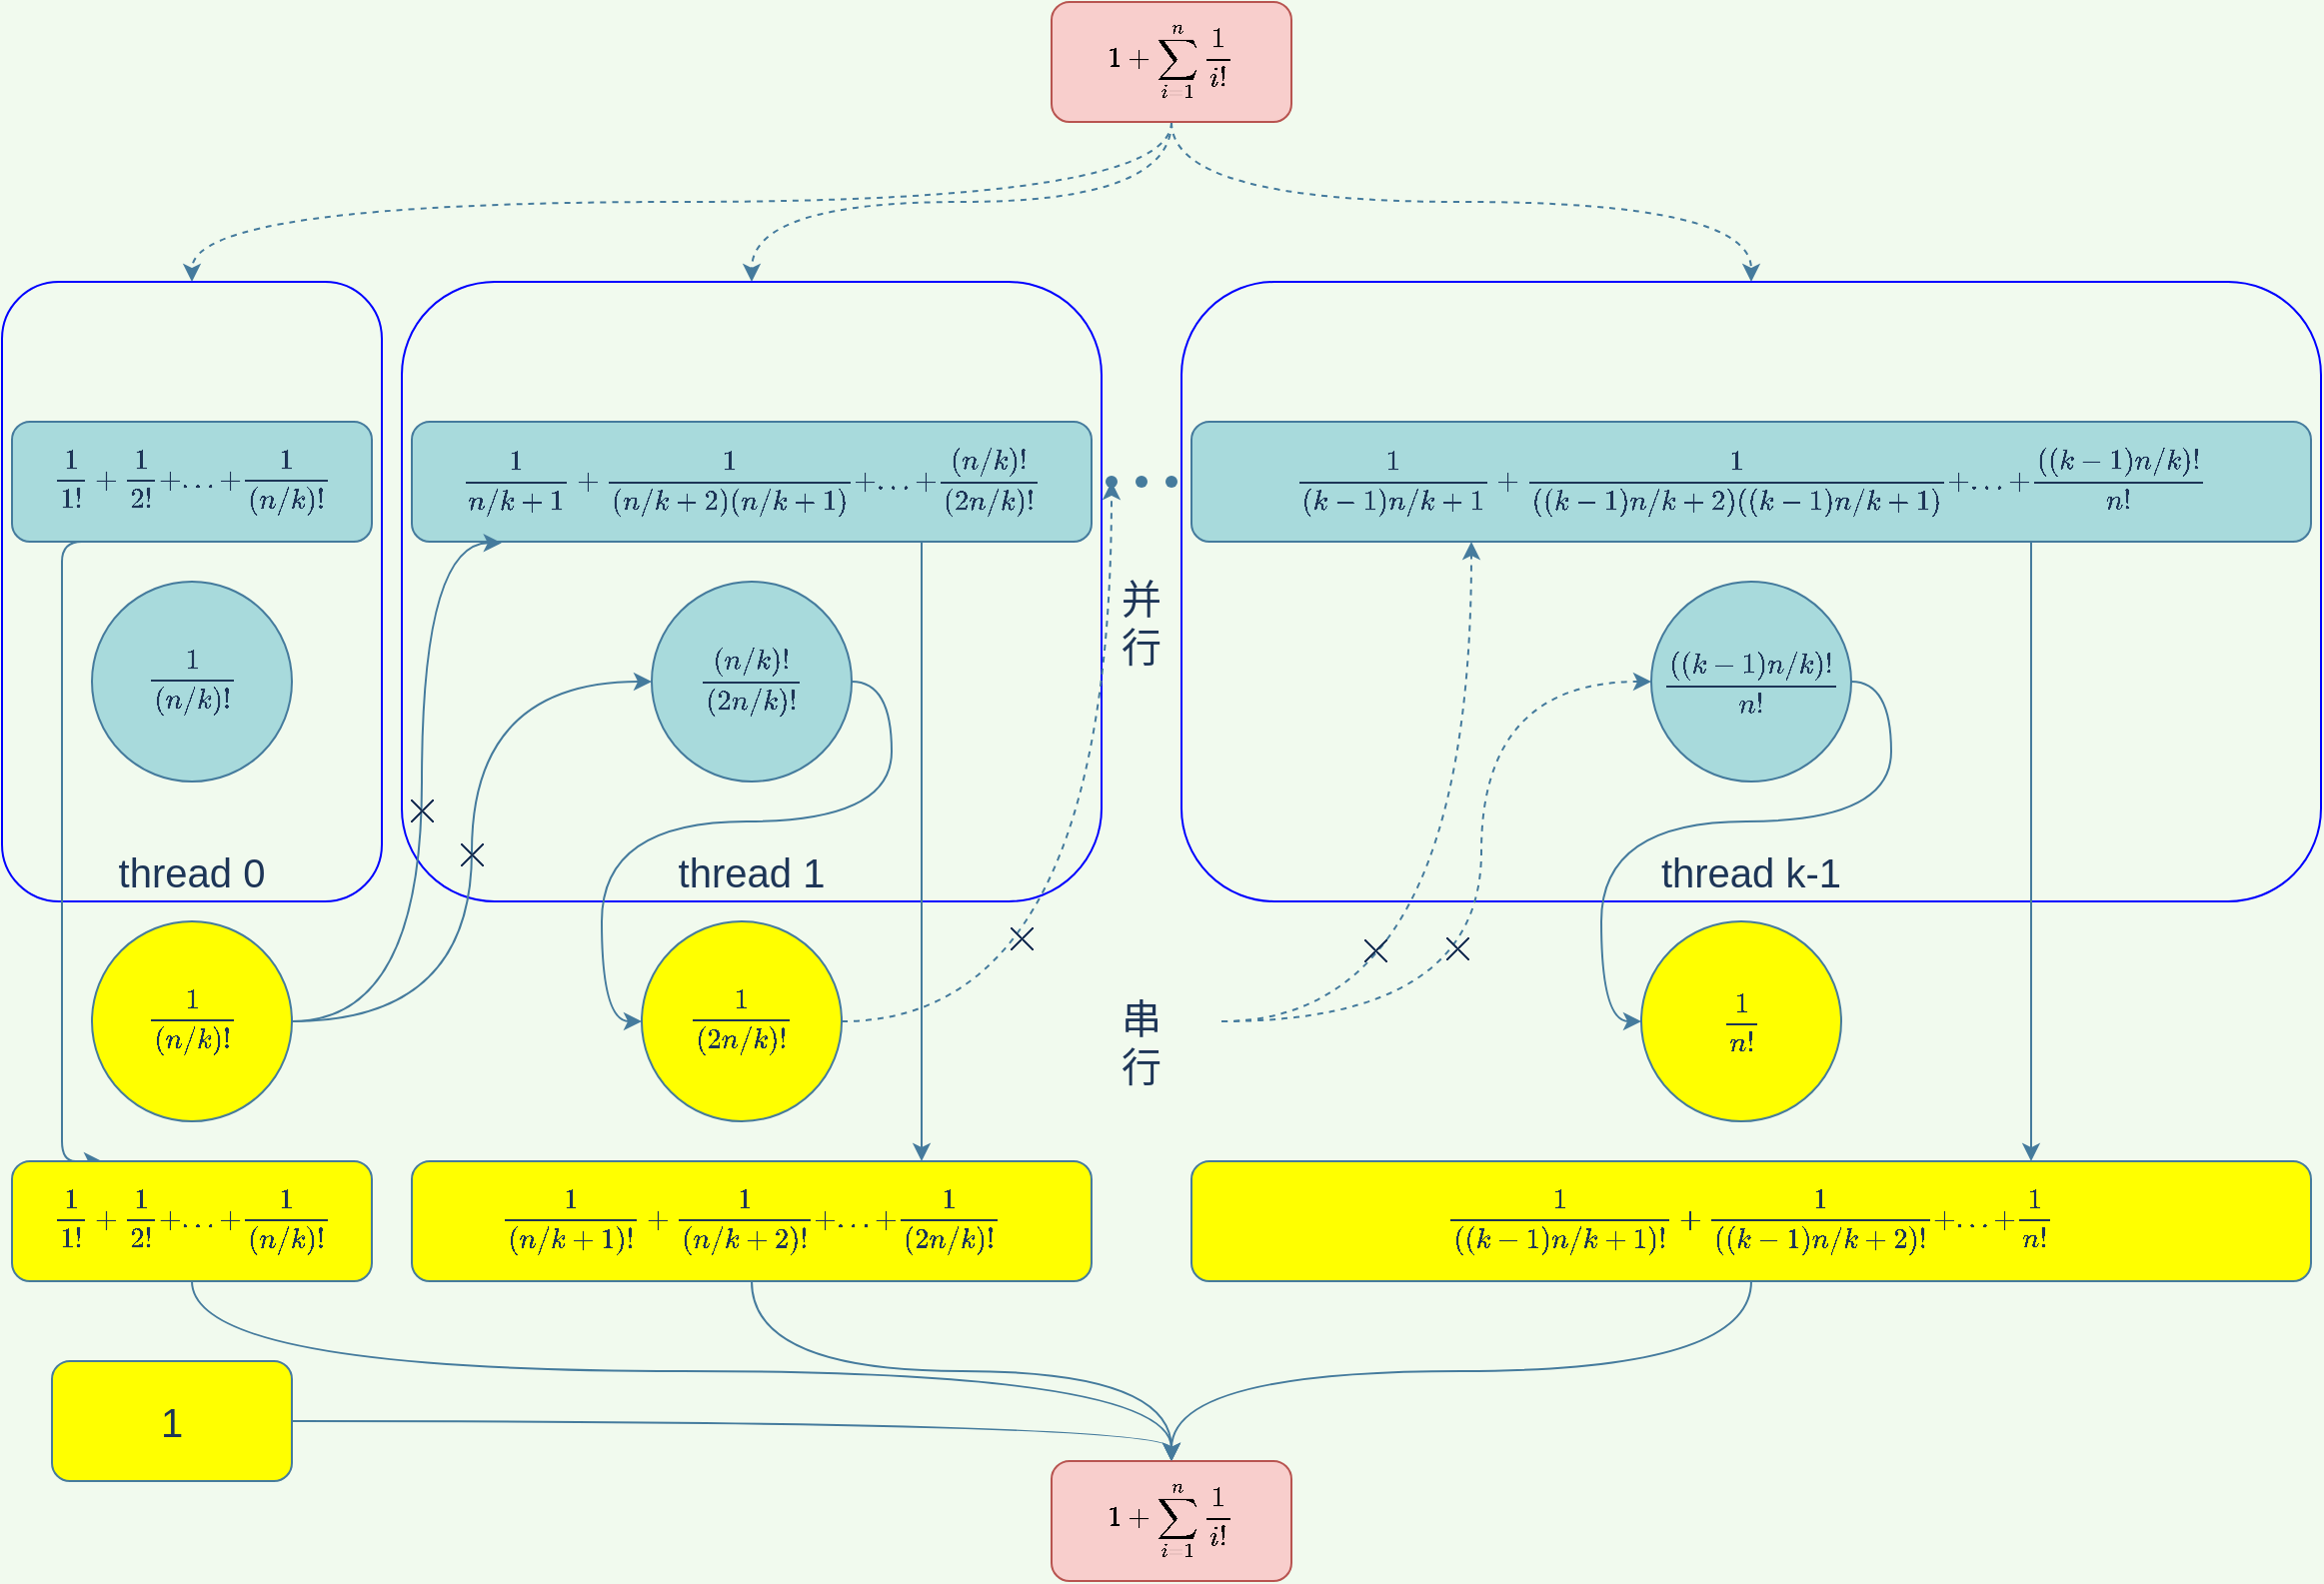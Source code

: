 <mxfile version="17.2.4" type="device"><diagram id="G7q3DF_01bSr7mI33gUc" name="第 1 页"><mxGraphModel dx="1422" dy="878" grid="1" gridSize="10" guides="1" tooltips="1" connect="1" arrows="1" fold="1" page="1" pageScale="1" pageWidth="1169" pageHeight="827" background="#F1FAEE" math="1" shadow="0"><root><mxCell id="0"/><mxCell id="1" parent="0"/><mxCell id="eIi7IVP3mdSaw68wEepV-25" value="&lt;font style=&quot;font-size: 20px&quot;&gt;thread k-1&lt;/font&gt;" style="rounded=1;whiteSpace=wrap;html=1;fillColor=none;verticalAlign=bottom;strokeColor=#0000FF;fontColor=#1D3557;" parent="1" vertex="1"><mxGeometry x="590" y="150" width="570" height="310" as="geometry"/></mxCell><mxCell id="eIi7IVP3mdSaw68wEepV-24" value="&lt;font style=&quot;font-size: 20px&quot;&gt;thread 1&lt;/font&gt;" style="rounded=1;whiteSpace=wrap;html=1;fillColor=none;verticalAlign=bottom;strokeColor=#0000FF;fontColor=#1D3557;" parent="1" vertex="1"><mxGeometry x="200" y="150" width="350" height="310" as="geometry"/></mxCell><mxCell id="eIi7IVP3mdSaw68wEepV-23" value="&lt;font style=&quot;font-size: 20px&quot;&gt;thread 0&lt;/font&gt;" style="rounded=1;whiteSpace=wrap;html=1;fillColor=none;verticalAlign=bottom;strokeColor=#0000FF;fontColor=#1D3557;" parent="1" vertex="1"><mxGeometry y="150" width="190" height="310" as="geometry"/></mxCell><mxCell id="eIi7IVP3mdSaw68wEepV-53" style="edgeStyle=orthogonalEdgeStyle;curved=1;rounded=1;sketch=0;orthogonalLoop=1;jettySize=auto;html=1;exitX=0.5;exitY=1;exitDx=0;exitDy=0;dashed=1;labelBackgroundColor=none;fontSize=20;fontColor=#1D3557;strokeColor=#457B9D;fillColor=#A8DADC;" parent="1" source="eIi7IVP3mdSaw68wEepV-2" target="eIi7IVP3mdSaw68wEepV-23" edge="1"><mxGeometry relative="1" as="geometry"/></mxCell><mxCell id="eIi7IVP3mdSaw68wEepV-54" style="edgeStyle=orthogonalEdgeStyle;curved=1;rounded=1;sketch=0;orthogonalLoop=1;jettySize=auto;html=1;exitX=0.5;exitY=1;exitDx=0;exitDy=0;dashed=1;labelBackgroundColor=none;fontSize=20;fontColor=#1D3557;strokeColor=#457B9D;fillColor=#A8DADC;" parent="1" source="eIi7IVP3mdSaw68wEepV-2" target="eIi7IVP3mdSaw68wEepV-24" edge="1"><mxGeometry relative="1" as="geometry"/></mxCell><mxCell id="eIi7IVP3mdSaw68wEepV-55" style="edgeStyle=orthogonalEdgeStyle;curved=1;rounded=1;sketch=0;orthogonalLoop=1;jettySize=auto;html=1;exitX=0.5;exitY=1;exitDx=0;exitDy=0;dashed=1;labelBackgroundColor=none;fontSize=20;fontColor=#1D3557;strokeColor=#457B9D;fillColor=#A8DADC;" parent="1" source="eIi7IVP3mdSaw68wEepV-2" target="eIi7IVP3mdSaw68wEepV-25" edge="1"><mxGeometry relative="1" as="geometry"/></mxCell><mxCell id="eIi7IVP3mdSaw68wEepV-2" value="$$1+\sum\limits_{i=1}^n \frac{1}{i!}$$" style="rounded=1;whiteSpace=wrap;html=1;fillColor=#f8cecc;strokeColor=#b85450;" parent="1" vertex="1"><mxGeometry x="525" y="10" width="120" height="60" as="geometry"/></mxCell><mxCell id="eIi7IVP3mdSaw68wEepV-43" style="edgeStyle=orthogonalEdgeStyle;curved=0;rounded=1;sketch=0;orthogonalLoop=1;jettySize=auto;html=1;exitX=0.25;exitY=1;exitDx=0;exitDy=0;entryX=0.25;entryY=0;entryDx=0;entryDy=0;fontColor=#1D3557;strokeColor=#457B9D;fillColor=#A8DADC;" parent="1" source="eIi7IVP3mdSaw68wEepV-3" target="eIi7IVP3mdSaw68wEepV-27" edge="1"><mxGeometry relative="1" as="geometry"><Array as="points"><mxPoint x="30" y="280"/><mxPoint x="30" y="590"/></Array></mxGeometry></mxCell><mxCell id="eIi7IVP3mdSaw68wEepV-3" value="$$\frac{1}{1!}+\frac{1}{2!}+...+\frac{1}{(n/k)!}$$" style="rounded=1;whiteSpace=wrap;html=1;fillColor=#A8DADC;strokeColor=#457B9D;fontColor=#1D3557;" parent="1" vertex="1"><mxGeometry x="5" y="220" width="180" height="60" as="geometry"/></mxCell><mxCell id="eIi7IVP3mdSaw68wEepV-34" style="edgeStyle=orthogonalEdgeStyle;curved=1;rounded=0;orthogonalLoop=1;jettySize=auto;html=1;exitX=0.75;exitY=1;exitDx=0;exitDy=0;fontSize=20;labelBackgroundColor=#F1FAEE;strokeColor=#457B9D;fontColor=#1D3557;" parent="1" source="eIi7IVP3mdSaw68wEepV-6" edge="1"><mxGeometry relative="1" as="geometry"><mxPoint x="460" y="590" as="targetPoint"/></mxGeometry></mxCell><mxCell id="eIi7IVP3mdSaw68wEepV-6" value="$$\frac{1}{n/k+1}+\frac{1}{(n/k+2)(n/k+1)}+...+\frac{(n/k)!}{(2n/k)!}$$" style="rounded=1;whiteSpace=wrap;html=1;fillColor=#A8DADC;strokeColor=#457B9D;fontColor=#1D3557;" parent="1" vertex="1"><mxGeometry x="205" y="220" width="340" height="60" as="geometry"/></mxCell><mxCell id="eIi7IVP3mdSaw68wEepV-8" value="" style="shape=waypoint;sketch=0;fillStyle=solid;size=6;pointerEvents=1;points=[];fillColor=none;resizable=0;rotatable=0;perimeter=centerPerimeter;snapToPoint=1;strokeColor=#457B9D;fontColor=#1D3557;" parent="1" vertex="1"><mxGeometry x="535" y="230" width="40" height="40" as="geometry"/></mxCell><mxCell id="eIi7IVP3mdSaw68wEepV-11" value="" style="shape=waypoint;sketch=0;fillStyle=solid;size=6;pointerEvents=1;points=[];fillColor=none;resizable=0;rotatable=0;perimeter=centerPerimeter;snapToPoint=1;strokeColor=#457B9D;fontColor=#1D3557;" parent="1" vertex="1"><mxGeometry x="550" y="230" width="40" height="40" as="geometry"/></mxCell><mxCell id="eIi7IVP3mdSaw68wEepV-12" value="" style="shape=waypoint;sketch=0;fillStyle=solid;size=6;pointerEvents=1;points=[];fillColor=none;resizable=0;rotatable=0;perimeter=centerPerimeter;snapToPoint=1;strokeColor=#457B9D;fontColor=#1D3557;" parent="1" vertex="1"><mxGeometry x="565" y="230" width="40" height="40" as="geometry"/></mxCell><mxCell id="eIi7IVP3mdSaw68wEepV-39" style="edgeStyle=orthogonalEdgeStyle;curved=0;rounded=1;sketch=0;orthogonalLoop=1;jettySize=auto;html=1;exitX=0.75;exitY=1;exitDx=0;exitDy=0;entryX=0.75;entryY=0;entryDx=0;entryDy=0;fontColor=#1D3557;strokeColor=#457B9D;fillColor=#A8DADC;" parent="1" source="eIi7IVP3mdSaw68wEepV-14" target="eIi7IVP3mdSaw68wEepV-38" edge="1"><mxGeometry relative="1" as="geometry"/></mxCell><mxCell id="eIi7IVP3mdSaw68wEepV-46" style="edgeStyle=orthogonalEdgeStyle;curved=1;rounded=1;sketch=0;orthogonalLoop=1;jettySize=auto;html=1;fontColor=#1D3557;strokeColor=#457B9D;fillColor=#A8DADC;dashed=1;entryX=0.25;entryY=1;entryDx=0;entryDy=0;" parent="1" target="eIi7IVP3mdSaw68wEepV-14" edge="1"><mxGeometry relative="1" as="geometry"><mxPoint x="610" y="520" as="sourcePoint"/><Array as="points"><mxPoint x="735" y="520"/></Array></mxGeometry></mxCell><mxCell id="eIi7IVP3mdSaw68wEepV-48" value="&lt;font style=&quot;font-size: 20px&quot;&gt;$$\times$$&lt;/font&gt;" style="edgeLabel;html=1;align=center;verticalAlign=middle;resizable=0;points=[];fontColor=#1D3557;labelBackgroundColor=none;" parent="eIi7IVP3mdSaw68wEepV-46" vertex="1" connectable="0"><mxGeometry x="-0.58" y="37" relative="1" as="geometry"><mxPoint as="offset"/></mxGeometry></mxCell><mxCell id="eIi7IVP3mdSaw68wEepV-14" value="$$\frac{1}{(k-1)n/k+1}+\frac{1}{((k-1)n/k+2)((k-1)n/k+1)}+...+\frac{((k-1)n/k)!}{n!}$$" style="rounded=1;whiteSpace=wrap;html=1;fillColor=#A8DADC;strokeColor=#457B9D;fontColor=#1D3557;" parent="1" vertex="1"><mxGeometry x="595" y="220" width="560" height="60" as="geometry"/></mxCell><mxCell id="eIi7IVP3mdSaw68wEepV-15" value="$$\frac{1}{(n/k)!}$$" style="ellipse;whiteSpace=wrap;html=1;aspect=fixed;fillColor=#A8DADC;strokeColor=#457B9D;fontColor=#1D3557;" parent="1" vertex="1"><mxGeometry x="45" y="300" width="100" height="100" as="geometry"/></mxCell><mxCell id="eIi7IVP3mdSaw68wEepV-35" style="edgeStyle=orthogonalEdgeStyle;curved=1;rounded=0;orthogonalLoop=1;jettySize=auto;html=1;exitX=1;exitY=0.5;exitDx=0;exitDy=0;entryX=0;entryY=0.5;entryDx=0;entryDy=0;fontSize=20;labelBackgroundColor=#F1FAEE;strokeColor=#457B9D;fontColor=#1D3557;" parent="1" source="eIi7IVP3mdSaw68wEepV-16" target="eIi7IVP3mdSaw68wEepV-32" edge="1"><mxGeometry relative="1" as="geometry"><Array as="points"><mxPoint x="445" y="350"/><mxPoint x="445" y="420"/><mxPoint x="300" y="420"/><mxPoint x="300" y="520"/></Array></mxGeometry></mxCell><mxCell id="eIi7IVP3mdSaw68wEepV-16" value="$$\frac{(n/k)!}{(2n/k)!}$$" style="ellipse;whiteSpace=wrap;html=1;aspect=fixed;fillColor=#A8DADC;strokeColor=#457B9D;fontColor=#1D3557;" parent="1" vertex="1"><mxGeometry x="325" y="300" width="100" height="100" as="geometry"/></mxCell><mxCell id="eIi7IVP3mdSaw68wEepV-56" style="edgeStyle=orthogonalEdgeStyle;curved=1;rounded=1;sketch=0;orthogonalLoop=1;jettySize=auto;html=1;exitX=1;exitY=0.5;exitDx=0;exitDy=0;entryX=0;entryY=0.5;entryDx=0;entryDy=0;labelBackgroundColor=none;fontSize=20;fontColor=#1D3557;strokeColor=#457B9D;fillColor=#A8DADC;" parent="1" source="eIi7IVP3mdSaw68wEepV-17" target="eIi7IVP3mdSaw68wEepV-37" edge="1"><mxGeometry relative="1" as="geometry"><Array as="points"><mxPoint x="945" y="350"/><mxPoint x="945" y="420"/><mxPoint x="800" y="420"/><mxPoint x="800" y="520"/></Array></mxGeometry></mxCell><mxCell id="eIi7IVP3mdSaw68wEepV-70" style="edgeStyle=orthogonalEdgeStyle;curved=1;rounded=1;sketch=0;orthogonalLoop=1;jettySize=auto;html=1;exitX=0;exitY=0.5;exitDx=0;exitDy=0;labelBackgroundColor=none;fontSize=20;fontColor=#1D3557;strokeColor=#457B9D;fillColor=#A8DADC;dashed=1;entryX=0;entryY=0.5;entryDx=0;entryDy=0;" parent="1" target="eIi7IVP3mdSaw68wEepV-17" edge="1"><mxGeometry relative="1" as="geometry"><mxPoint x="610" y="520" as="sourcePoint"/><Array as="points"><mxPoint x="740" y="520"/><mxPoint x="740" y="350"/></Array></mxGeometry></mxCell><mxCell id="eIi7IVP3mdSaw68wEepV-71" value="$$\times$$" style="edgeLabel;html=1;align=center;verticalAlign=middle;resizable=0;points=[];fontSize=20;fontColor=#1D3557;labelBackgroundColor=none;" parent="eIi7IVP3mdSaw68wEepV-70" vertex="1" connectable="0"><mxGeometry x="-0.126" y="12" relative="1" as="geometry"><mxPoint as="offset"/></mxGeometry></mxCell><mxCell id="eIi7IVP3mdSaw68wEepV-17" value="$$\frac{((k-1)n/k)!}{n!}$$" style="ellipse;whiteSpace=wrap;html=1;aspect=fixed;fillColor=#A8DADC;strokeColor=#457B9D;fontColor=#1D3557;" parent="1" vertex="1"><mxGeometry x="825" y="300" width="100" height="100" as="geometry"/></mxCell><mxCell id="eIi7IVP3mdSaw68wEepV-30" value="$$\times$$" style="edgeStyle=orthogonalEdgeStyle;rounded=0;orthogonalLoop=1;jettySize=auto;html=1;exitX=1;exitY=0.5;exitDx=0;exitDy=0;entryX=0.132;entryY=1.011;entryDx=0;entryDy=0;entryPerimeter=0;fontSize=20;curved=1;labelBackgroundColor=none;strokeColor=#457B9D;fontColor=#1D3557;" parent="1" source="eIi7IVP3mdSaw68wEepV-26" target="eIi7IVP3mdSaw68wEepV-6" edge="1"><mxGeometry relative="1" as="geometry"><Array as="points"><mxPoint x="210" y="520"/><mxPoint x="210" y="281"/></Array></mxGeometry></mxCell><mxCell id="eIi7IVP3mdSaw68wEepV-31" value="$$\times$$" style="edgeStyle=orthogonalEdgeStyle;curved=1;rounded=0;orthogonalLoop=1;jettySize=auto;html=1;exitX=1;exitY=0.5;exitDx=0;exitDy=0;entryX=0;entryY=0.5;entryDx=0;entryDy=0;fontSize=20;labelBackgroundColor=none;strokeColor=#457B9D;fontColor=#1D3557;" parent="1" source="eIi7IVP3mdSaw68wEepV-26" target="eIi7IVP3mdSaw68wEepV-16" edge="1"><mxGeometry relative="1" as="geometry"/></mxCell><mxCell id="eIi7IVP3mdSaw68wEepV-26" value="$$\frac{1}{(n/k)!}$$" style="ellipse;whiteSpace=wrap;html=1;aspect=fixed;fillColor=#FFFF00;strokeColor=#457B9D;fontColor=#1D3557;" parent="1" vertex="1"><mxGeometry x="45" y="470" width="100" height="100" as="geometry"/></mxCell><mxCell id="eIi7IVP3mdSaw68wEepV-62" style="edgeStyle=orthogonalEdgeStyle;curved=1;rounded=1;sketch=0;orthogonalLoop=1;jettySize=auto;html=1;exitX=0.5;exitY=1;exitDx=0;exitDy=0;labelBackgroundColor=none;fontSize=20;fontColor=#1D3557;strokeColor=#457B9D;fillColor=#A8DADC;" parent="1" source="eIi7IVP3mdSaw68wEepV-27" target="eIi7IVP3mdSaw68wEepV-59" edge="1"><mxGeometry relative="1" as="geometry"/></mxCell><mxCell id="eIi7IVP3mdSaw68wEepV-27" value="$$\frac{1}{1!}+\frac{1}{2!}+...+\frac{1}{(n/k)!}$$" style="rounded=1;whiteSpace=wrap;html=1;fillColor=#FFFF00;strokeColor=#457B9D;fontColor=#1D3557;" parent="1" vertex="1"><mxGeometry x="5" y="590" width="180" height="60" as="geometry"/></mxCell><mxCell id="eIi7IVP3mdSaw68wEepV-50" style="edgeStyle=orthogonalEdgeStyle;curved=1;rounded=1;sketch=0;orthogonalLoop=1;jettySize=auto;html=1;exitX=1;exitY=0.5;exitDx=0;exitDy=0;dashed=1;labelBackgroundColor=none;fontSize=20;fontColor=#1D3557;strokeColor=#457B9D;fillColor=#A8DADC;" parent="1" source="eIi7IVP3mdSaw68wEepV-32" target="eIi7IVP3mdSaw68wEepV-8" edge="1"><mxGeometry relative="1" as="geometry"/></mxCell><mxCell id="eIi7IVP3mdSaw68wEepV-51" value="$$\times$$" style="edgeLabel;html=1;align=center;verticalAlign=middle;resizable=0;points=[];fontSize=20;fontColor=#1D3557;labelBackgroundColor=none;" parent="eIi7IVP3mdSaw68wEepV-50" vertex="1" connectable="0"><mxGeometry x="-0.556" y="43" relative="1" as="geometry"><mxPoint as="offset"/></mxGeometry></mxCell><mxCell id="eIi7IVP3mdSaw68wEepV-32" value="$$\frac{1}{(2n/k)!}$$" style="ellipse;whiteSpace=wrap;html=1;aspect=fixed;fillColor=#FFFF00;strokeColor=#457B9D;fontColor=#1D3557;" parent="1" vertex="1"><mxGeometry x="320" y="470" width="100" height="100" as="geometry"/></mxCell><mxCell id="eIi7IVP3mdSaw68wEepV-64" style="edgeStyle=orthogonalEdgeStyle;curved=1;rounded=1;sketch=0;orthogonalLoop=1;jettySize=auto;html=1;exitX=0.5;exitY=1;exitDx=0;exitDy=0;labelBackgroundColor=none;fontSize=20;fontColor=#1D3557;strokeColor=#457B9D;fillColor=#A8DADC;" parent="1" source="eIi7IVP3mdSaw68wEepV-33" target="eIi7IVP3mdSaw68wEepV-59" edge="1"><mxGeometry relative="1" as="geometry"/></mxCell><mxCell id="eIi7IVP3mdSaw68wEepV-33" value="$$\frac{1}{(n/k+1)!}+\frac{1}{(n/k+2)!}+...+\frac{1}{(2n/k)!}$$" style="rounded=1;whiteSpace=wrap;html=1;fillColor=#FFFF00;strokeColor=#457B9D;fontColor=#1D3557;" parent="1" vertex="1"><mxGeometry x="205" y="590" width="340" height="60" as="geometry"/></mxCell><mxCell id="eIi7IVP3mdSaw68wEepV-37" value="$$\frac{1}{n!}$$" style="ellipse;whiteSpace=wrap;html=1;aspect=fixed;fillColor=#FFFF00;strokeColor=#457B9D;fontColor=#1D3557;" parent="1" vertex="1"><mxGeometry x="820" y="470" width="100" height="100" as="geometry"/></mxCell><mxCell id="eIi7IVP3mdSaw68wEepV-65" style="edgeStyle=orthogonalEdgeStyle;curved=1;rounded=1;sketch=0;orthogonalLoop=1;jettySize=auto;html=1;exitX=0.5;exitY=1;exitDx=0;exitDy=0;labelBackgroundColor=none;fontSize=20;fontColor=#1D3557;strokeColor=#457B9D;fillColor=#A8DADC;" parent="1" source="eIi7IVP3mdSaw68wEepV-38" target="eIi7IVP3mdSaw68wEepV-59" edge="1"><mxGeometry relative="1" as="geometry"/></mxCell><mxCell id="eIi7IVP3mdSaw68wEepV-38" value="$$\frac{1}{((k-1)n/k+1)!}+\frac{1}{((k-1)n/k+2)!}+...+\frac{1}{n!}$$" style="rounded=1;whiteSpace=wrap;html=1;fillColor=#FFFF00;strokeColor=#457B9D;fontColor=#1D3557;" parent="1" vertex="1"><mxGeometry x="595" y="590" width="560" height="60" as="geometry"/></mxCell><mxCell id="eIi7IVP3mdSaw68wEepV-59" value="$$1+\sum\limits_{i=1}^n \frac{1}{i!}$$" style="rounded=1;whiteSpace=wrap;html=1;fillColor=#f8cecc;strokeColor=#b85450;" parent="1" vertex="1"><mxGeometry x="525" y="740" width="120" height="60" as="geometry"/></mxCell><mxCell id="eIi7IVP3mdSaw68wEepV-61" style="edgeStyle=orthogonalEdgeStyle;curved=1;rounded=1;sketch=0;orthogonalLoop=1;jettySize=auto;html=1;exitX=1;exitY=0.5;exitDx=0;exitDy=0;labelBackgroundColor=none;fontSize=20;fontColor=#1D3557;strokeColor=#457B9D;fillColor=#A8DADC;entryX=0.5;entryY=0;entryDx=0;entryDy=0;" parent="1" source="eIi7IVP3mdSaw68wEepV-60" target="eIi7IVP3mdSaw68wEepV-59" edge="1"><mxGeometry relative="1" as="geometry"/></mxCell><mxCell id="eIi7IVP3mdSaw68wEepV-60" value="1" style="rounded=1;whiteSpace=wrap;html=1;labelBackgroundColor=none;sketch=0;fontSize=20;fontColor=#1D3557;strokeColor=#457B9D;fillColor=#FFFF00;" parent="1" vertex="1"><mxGeometry x="25" y="690" width="120" height="60" as="geometry"/></mxCell><mxCell id="eIi7IVP3mdSaw68wEepV-67" value="并行" style="text;html=1;strokeColor=none;fillColor=none;align=center;verticalAlign=middle;whiteSpace=wrap;rounded=0;labelBackgroundColor=none;sketch=0;fontSize=20;fontColor=#1D3557;horizontal=1;" parent="1" vertex="1"><mxGeometry x="555" y="290" width="30" height="60" as="geometry"/></mxCell><mxCell id="eIi7IVP3mdSaw68wEepV-69" value="串行" style="text;html=1;strokeColor=none;fillColor=none;align=center;verticalAlign=middle;whiteSpace=wrap;rounded=0;labelBackgroundColor=none;sketch=0;fontSize=20;fontColor=#1D3557;horizontal=1;" parent="1" vertex="1"><mxGeometry x="555" y="500" width="30" height="60" as="geometry"/></mxCell></root></mxGraphModel></diagram></mxfile>
